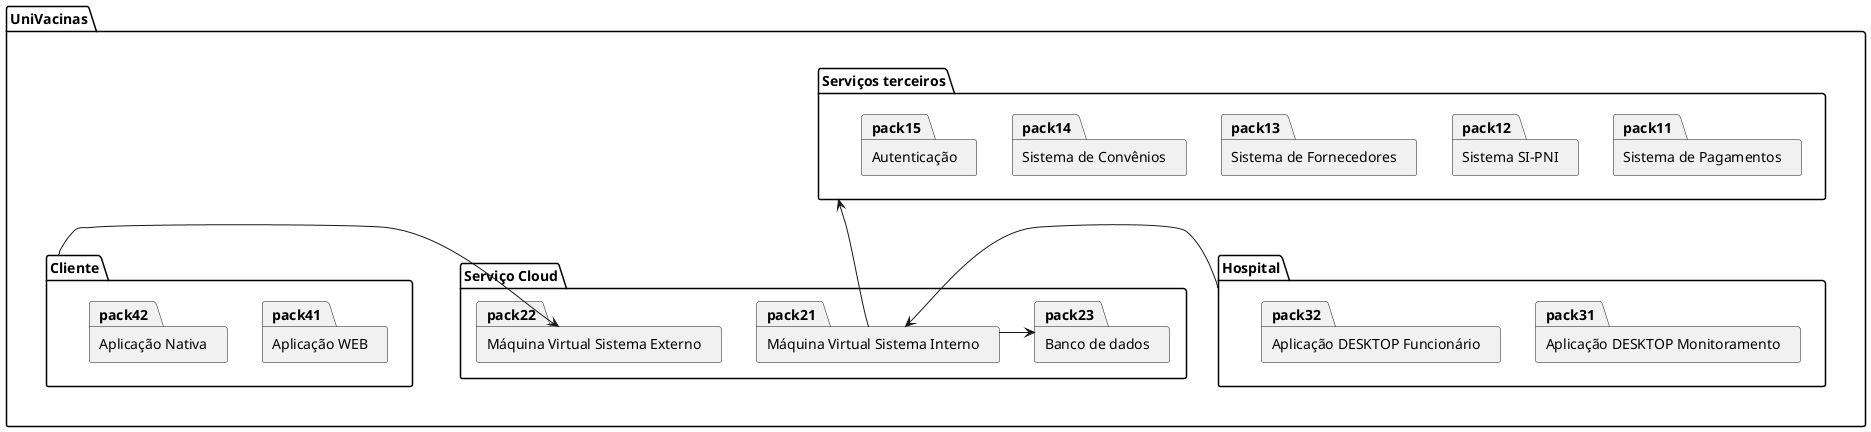 @startuml
package pack as "UniVacinas" {
	together {
		package   pack1 as  "Serviços terceiros" {
			package  pack11  as "Sistema de Pagamentos" {
			}
			package  pack12  as "Sistema SI-PNI" {
			}
			package  pack13  as "Sistema de Fornecedores" {
			}
			package  pack14 as  "Sistema de Convênios" {
			}
			package  pack15 as  "Autenticação" {
			}
		}
         }
         together {
		package pack3 as "Hospital" {
			package pack31 as "Aplicação DESKTOP Monitoramento" {
			}
			package pack32 as "Aplicação DESKTOP Funcionário" {
			}
		}
		package pack2 as "Serviço Cloud" {
			package pack21 as "Máquina Virtual Sistema Interno" {
			}
                        package pack22 as "Máquina Virtual Sistema Externo" {
			}
                        package pack23 as "Banco de dados" {
			}
		}
         }
         together {
                package pack4 as "Cliente" {
			package pack41 as "Aplicação WEB" {
			}
			package pack42 as "Aplicação Nativa" {
			}
		}
	}
}

pack1 -[hidden]-> pack3
pack3 -[hidden]-> pack4

pack21 -> pack1
pack3 -> pack21
pack21 -> pack23
pack4 -> pack22

@enduml